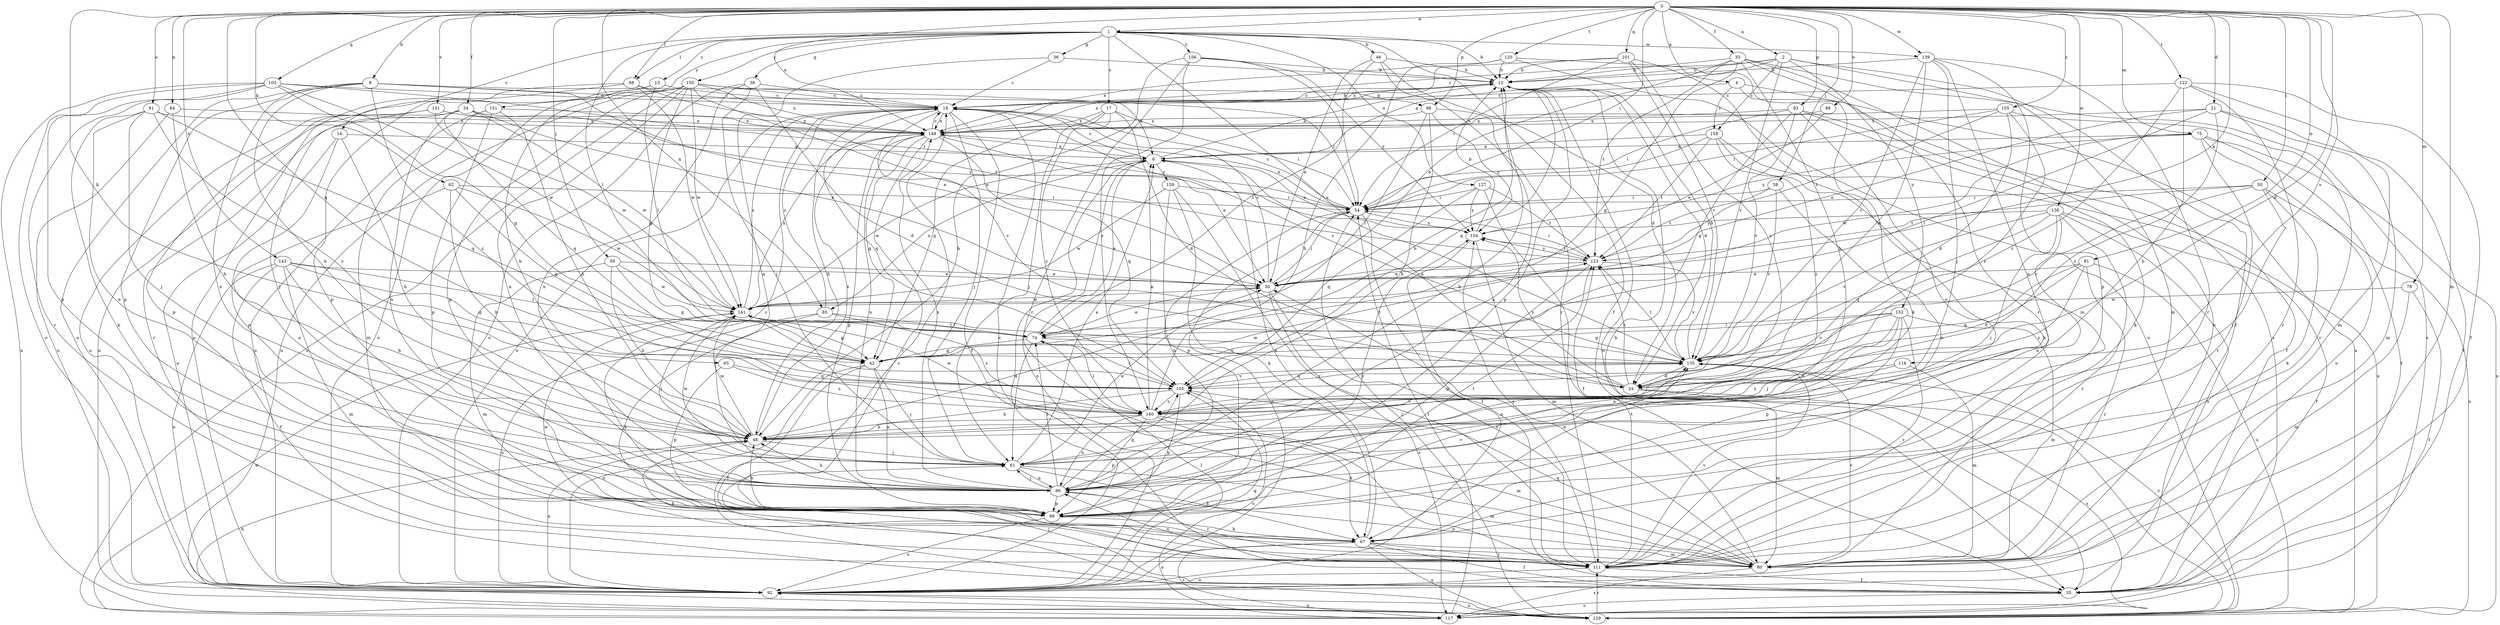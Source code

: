 strict digraph  {
0;
1;
2;
4;
6;
8;
12;
13;
14;
17;
18;
21;
24;
30;
33;
34;
35;
36;
38;
42;
46;
48;
50;
54;
58;
59;
61;
62;
65;
67;
68;
74;
75;
78;
80;
81;
84;
85;
86;
88;
91;
92;
93;
98;
99;
101;
103;
105;
111;
116;
117;
120;
122;
123;
127;
129;
131;
135;
138;
139;
141;
143;
148;
150;
151;
152;
154;
155;
156;
158;
159;
160;
0 -> 1  [label=a];
0 -> 2  [label=a];
0 -> 4  [label=a];
0 -> 8  [label=b];
0 -> 21  [label=d];
0 -> 24  [label=d];
0 -> 30  [label=e];
0 -> 33  [label=f];
0 -> 34  [label=f];
0 -> 50  [label=i];
0 -> 54  [label=i];
0 -> 58  [label=j];
0 -> 59  [label=j];
0 -> 62  [label=k];
0 -> 65  [label=k];
0 -> 68  [label=l];
0 -> 75  [label=m];
0 -> 78  [label=m];
0 -> 80  [label=m];
0 -> 81  [label=n];
0 -> 84  [label=n];
0 -> 85  [label=n];
0 -> 88  [label=o];
0 -> 91  [label=o];
0 -> 93  [label=p];
0 -> 98  [label=p];
0 -> 101  [label=q];
0 -> 103  [label=q];
0 -> 105  [label=q];
0 -> 116  [label=s];
0 -> 120  [label=t];
0 -> 122  [label=t];
0 -> 131  [label=v];
0 -> 138  [label=w];
0 -> 139  [label=w];
0 -> 143  [label=x];
0 -> 148  [label=x];
0 -> 155  [label=z];
1 -> 12  [label=b];
1 -> 13  [label=c];
1 -> 14  [label=c];
1 -> 17  [label=c];
1 -> 35  [label=f];
1 -> 36  [label=g];
1 -> 38  [label=g];
1 -> 46  [label=h];
1 -> 68  [label=l];
1 -> 74  [label=l];
1 -> 127  [label=u];
1 -> 135  [label=v];
1 -> 139  [label=w];
1 -> 150  [label=y];
1 -> 151  [label=y];
1 -> 156  [label=z];
2 -> 6  [label=a];
2 -> 12  [label=b];
2 -> 18  [label=c];
2 -> 35  [label=f];
2 -> 80  [label=m];
2 -> 135  [label=v];
2 -> 152  [label=y];
2 -> 158  [label=z];
4 -> 18  [label=c];
4 -> 67  [label=k];
4 -> 129  [label=u];
4 -> 158  [label=z];
6 -> 12  [label=b];
6 -> 18  [label=c];
6 -> 85  [label=n];
6 -> 92  [label=o];
6 -> 141  [label=w];
6 -> 159  [label=z];
8 -> 6  [label=a];
8 -> 30  [label=e];
8 -> 48  [label=h];
8 -> 86  [label=n];
8 -> 92  [label=o];
8 -> 98  [label=p];
8 -> 99  [label=p];
8 -> 160  [label=z];
12 -> 18  [label=c];
12 -> 24  [label=d];
12 -> 99  [label=p];
12 -> 105  [label=q];
12 -> 129  [label=u];
12 -> 148  [label=x];
13 -> 18  [label=c];
13 -> 48  [label=h];
13 -> 74  [label=l];
13 -> 129  [label=u];
14 -> 6  [label=a];
14 -> 48  [label=h];
14 -> 92  [label=o];
14 -> 99  [label=p];
17 -> 24  [label=d];
17 -> 42  [label=g];
17 -> 54  [label=i];
17 -> 61  [label=j];
17 -> 148  [label=x];
17 -> 160  [label=z];
18 -> 12  [label=b];
18 -> 35  [label=f];
18 -> 48  [label=h];
18 -> 61  [label=j];
18 -> 92  [label=o];
18 -> 105  [label=q];
18 -> 135  [label=v];
18 -> 148  [label=x];
21 -> 30  [label=e];
21 -> 35  [label=f];
21 -> 74  [label=l];
21 -> 80  [label=m];
21 -> 148  [label=x];
21 -> 160  [label=z];
24 -> 6  [label=a];
24 -> 80  [label=m];
24 -> 117  [label=s];
24 -> 123  [label=t];
24 -> 154  [label=y];
30 -> 18  [label=c];
30 -> 54  [label=i];
30 -> 111  [label=r];
30 -> 117  [label=s];
30 -> 141  [label=w];
33 -> 12  [label=b];
33 -> 30  [label=e];
33 -> 42  [label=g];
33 -> 48  [label=h];
33 -> 92  [label=o];
33 -> 111  [label=r];
33 -> 117  [label=s];
33 -> 123  [label=t];
34 -> 30  [label=e];
34 -> 86  [label=n];
34 -> 99  [label=p];
34 -> 105  [label=q];
34 -> 111  [label=r];
34 -> 141  [label=w];
34 -> 148  [label=x];
35 -> 12  [label=b];
35 -> 61  [label=j];
35 -> 117  [label=s];
36 -> 12  [label=b];
36 -> 18  [label=c];
36 -> 86  [label=n];
38 -> 18  [label=c];
38 -> 24  [label=d];
38 -> 61  [label=j];
38 -> 86  [label=n];
38 -> 92  [label=o];
42 -> 35  [label=f];
42 -> 61  [label=j];
42 -> 86  [label=n];
42 -> 92  [label=o];
42 -> 123  [label=t];
46 -> 12  [label=b];
46 -> 24  [label=d];
46 -> 30  [label=e];
46 -> 74  [label=l];
46 -> 111  [label=r];
48 -> 61  [label=j];
48 -> 92  [label=o];
48 -> 135  [label=v];
48 -> 141  [label=w];
48 -> 148  [label=x];
50 -> 54  [label=i];
50 -> 61  [label=j];
50 -> 67  [label=k];
50 -> 123  [label=t];
50 -> 129  [label=u];
50 -> 135  [label=v];
54 -> 18  [label=c];
54 -> 35  [label=f];
54 -> 86  [label=n];
54 -> 92  [label=o];
54 -> 148  [label=x];
54 -> 154  [label=y];
58 -> 54  [label=i];
58 -> 86  [label=n];
58 -> 123  [label=t];
58 -> 135  [label=v];
59 -> 30  [label=e];
59 -> 42  [label=g];
59 -> 48  [label=h];
59 -> 80  [label=m];
59 -> 141  [label=w];
61 -> 6  [label=a];
61 -> 30  [label=e];
61 -> 67  [label=k];
61 -> 80  [label=m];
61 -> 86  [label=n];
61 -> 141  [label=w];
62 -> 42  [label=g];
62 -> 48  [label=h];
62 -> 54  [label=i];
62 -> 86  [label=n];
62 -> 141  [label=w];
65 -> 99  [label=p];
65 -> 105  [label=q];
65 -> 160  [label=z];
67 -> 6  [label=a];
67 -> 35  [label=f];
67 -> 80  [label=m];
67 -> 92  [label=o];
67 -> 111  [label=r];
67 -> 117  [label=s];
67 -> 129  [label=u];
67 -> 141  [label=w];
68 -> 18  [label=c];
68 -> 92  [label=o];
68 -> 99  [label=p];
68 -> 123  [label=t];
68 -> 141  [label=w];
74 -> 6  [label=a];
74 -> 30  [label=e];
74 -> 42  [label=g];
74 -> 61  [label=j];
74 -> 135  [label=v];
75 -> 6  [label=a];
75 -> 35  [label=f];
75 -> 92  [label=o];
75 -> 111  [label=r];
75 -> 129  [label=u];
75 -> 141  [label=w];
75 -> 154  [label=y];
78 -> 35  [label=f];
78 -> 80  [label=m];
78 -> 141  [label=w];
80 -> 18  [label=c];
80 -> 30  [label=e];
80 -> 86  [label=n];
80 -> 105  [label=q];
80 -> 117  [label=s];
80 -> 135  [label=v];
81 -> 24  [label=d];
81 -> 30  [label=e];
81 -> 105  [label=q];
81 -> 111  [label=r];
81 -> 129  [label=u];
81 -> 160  [label=z];
84 -> 48  [label=h];
84 -> 92  [label=o];
84 -> 148  [label=x];
85 -> 18  [label=c];
85 -> 67  [label=k];
85 -> 74  [label=l];
85 -> 92  [label=o];
85 -> 160  [label=z];
86 -> 12  [label=b];
86 -> 48  [label=h];
86 -> 61  [label=j];
86 -> 74  [label=l];
86 -> 99  [label=p];
86 -> 105  [label=q];
86 -> 111  [label=r];
86 -> 148  [label=x];
88 -> 30  [label=e];
88 -> 148  [label=x];
91 -> 61  [label=j];
91 -> 67  [label=k];
91 -> 86  [label=n];
91 -> 105  [label=q];
91 -> 148  [label=x];
91 -> 160  [label=z];
92 -> 6  [label=a];
92 -> 74  [label=l];
92 -> 105  [label=q];
92 -> 129  [label=u];
93 -> 35  [label=f];
93 -> 42  [label=g];
93 -> 54  [label=i];
93 -> 67  [label=k];
93 -> 86  [label=n];
93 -> 135  [label=v];
93 -> 148  [label=x];
98 -> 48  [label=h];
98 -> 74  [label=l];
98 -> 86  [label=n];
98 -> 148  [label=x];
98 -> 154  [label=y];
99 -> 18  [label=c];
99 -> 48  [label=h];
99 -> 67  [label=k];
99 -> 92  [label=o];
99 -> 123  [label=t];
99 -> 135  [label=v];
99 -> 154  [label=y];
101 -> 12  [label=b];
101 -> 54  [label=i];
101 -> 80  [label=m];
101 -> 135  [label=v];
101 -> 148  [label=x];
101 -> 160  [label=z];
103 -> 18  [label=c];
103 -> 42  [label=g];
103 -> 54  [label=i];
103 -> 92  [label=o];
103 -> 99  [label=p];
103 -> 111  [label=r];
103 -> 129  [label=u];
103 -> 141  [label=w];
105 -> 48  [label=h];
105 -> 74  [label=l];
105 -> 99  [label=p];
105 -> 117  [label=s];
105 -> 135  [label=v];
105 -> 160  [label=z];
111 -> 35  [label=f];
111 -> 48  [label=h];
111 -> 86  [label=n];
111 -> 92  [label=o];
111 -> 123  [label=t];
111 -> 135  [label=v];
111 -> 154  [label=y];
116 -> 24  [label=d];
116 -> 80  [label=m];
116 -> 160  [label=z];
117 -> 48  [label=h];
117 -> 54  [label=i];
117 -> 141  [label=w];
120 -> 12  [label=b];
120 -> 48  [label=h];
120 -> 117  [label=s];
120 -> 129  [label=u];
120 -> 148  [label=x];
122 -> 18  [label=c];
122 -> 35  [label=f];
122 -> 48  [label=h];
122 -> 80  [label=m];
122 -> 111  [label=r];
122 -> 160  [label=z];
123 -> 30  [label=e];
123 -> 54  [label=i];
123 -> 99  [label=p];
123 -> 135  [label=v];
123 -> 154  [label=y];
127 -> 35  [label=f];
127 -> 54  [label=i];
127 -> 105  [label=q];
127 -> 123  [label=t];
127 -> 154  [label=y];
129 -> 18  [label=c];
129 -> 54  [label=i];
129 -> 92  [label=o];
129 -> 111  [label=r];
129 -> 135  [label=v];
131 -> 61  [label=j];
131 -> 92  [label=o];
131 -> 141  [label=w];
131 -> 148  [label=x];
131 -> 154  [label=y];
135 -> 12  [label=b];
135 -> 18  [label=c];
135 -> 24  [label=d];
135 -> 105  [label=q];
135 -> 123  [label=t];
135 -> 141  [label=w];
138 -> 35  [label=f];
138 -> 61  [label=j];
138 -> 86  [label=n];
138 -> 92  [label=o];
138 -> 105  [label=q];
138 -> 111  [label=r];
138 -> 135  [label=v];
138 -> 154  [label=y];
139 -> 12  [label=b];
139 -> 24  [label=d];
139 -> 61  [label=j];
139 -> 86  [label=n];
139 -> 99  [label=p];
139 -> 111  [label=r];
139 -> 135  [label=v];
141 -> 18  [label=c];
141 -> 42  [label=g];
141 -> 61  [label=j];
141 -> 74  [label=l];
141 -> 148  [label=x];
143 -> 30  [label=e];
143 -> 35  [label=f];
143 -> 42  [label=g];
143 -> 48  [label=h];
143 -> 74  [label=l];
143 -> 80  [label=m];
143 -> 92  [label=o];
148 -> 6  [label=a];
148 -> 18  [label=c];
148 -> 30  [label=e];
148 -> 42  [label=g];
148 -> 86  [label=n];
148 -> 99  [label=p];
148 -> 105  [label=q];
148 -> 111  [label=r];
150 -> 18  [label=c];
150 -> 30  [label=e];
150 -> 42  [label=g];
150 -> 54  [label=i];
150 -> 86  [label=n];
150 -> 92  [label=o];
150 -> 99  [label=p];
150 -> 117  [label=s];
150 -> 129  [label=u];
150 -> 141  [label=w];
150 -> 148  [label=x];
151 -> 48  [label=h];
151 -> 80  [label=m];
151 -> 92  [label=o];
151 -> 99  [label=p];
151 -> 148  [label=x];
152 -> 42  [label=g];
152 -> 61  [label=j];
152 -> 74  [label=l];
152 -> 80  [label=m];
152 -> 86  [label=n];
152 -> 99  [label=p];
152 -> 111  [label=r];
152 -> 135  [label=v];
154 -> 6  [label=a];
154 -> 12  [label=b];
154 -> 80  [label=m];
154 -> 92  [label=o];
154 -> 123  [label=t];
155 -> 24  [label=d];
155 -> 54  [label=i];
155 -> 111  [label=r];
155 -> 123  [label=t];
155 -> 148  [label=x];
155 -> 160  [label=z];
156 -> 12  [label=b];
156 -> 48  [label=h];
156 -> 54  [label=i];
156 -> 111  [label=r];
156 -> 154  [label=y];
156 -> 160  [label=z];
158 -> 6  [label=a];
158 -> 54  [label=i];
158 -> 67  [label=k];
158 -> 123  [label=t];
158 -> 129  [label=u];
158 -> 160  [label=z];
159 -> 54  [label=i];
159 -> 67  [label=k];
159 -> 99  [label=p];
159 -> 111  [label=r];
159 -> 141  [label=w];
160 -> 6  [label=a];
160 -> 12  [label=b];
160 -> 48  [label=h];
160 -> 67  [label=k];
160 -> 74  [label=l];
160 -> 80  [label=m];
160 -> 86  [label=n];
160 -> 99  [label=p];
160 -> 141  [label=w];
}
